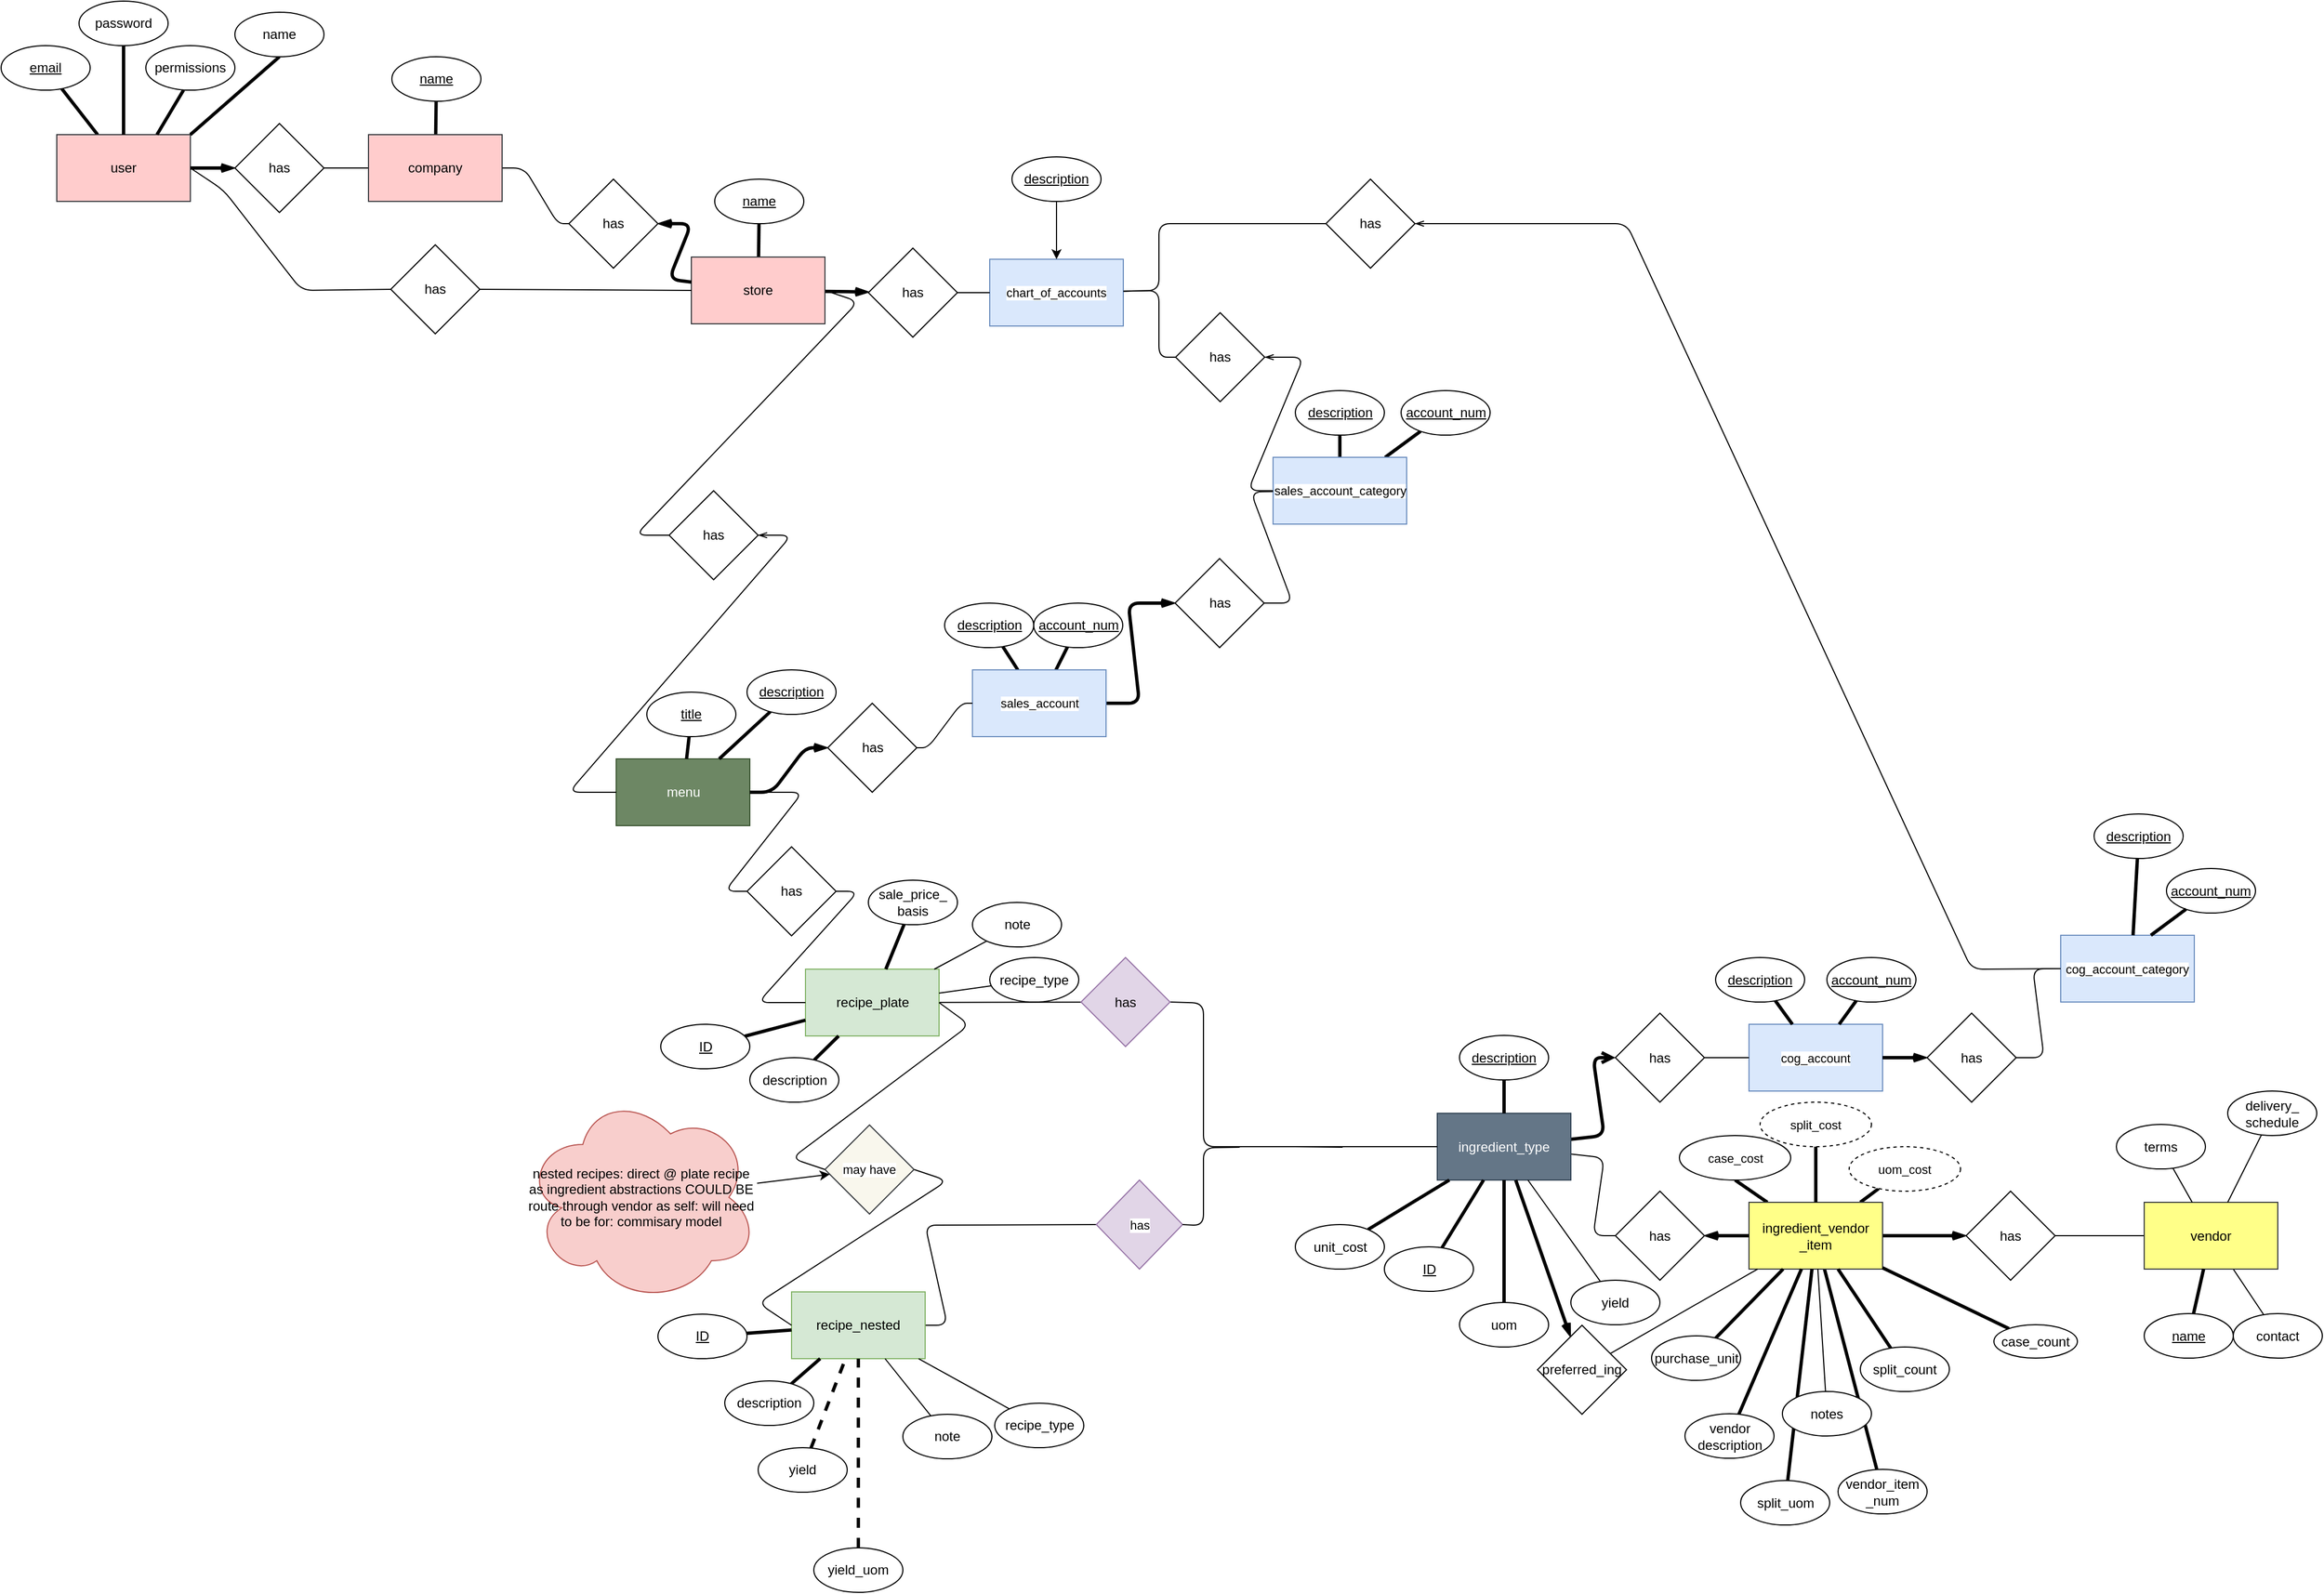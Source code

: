 <mxfile>
    <diagram id="41YIlkJj-hF4pdlIcV4L" name="Page-1">
        <mxGraphModel dx="1767" dy="1158" grid="1" gridSize="10" guides="1" tooltips="1" connect="1" arrows="1" fold="1" page="1" pageScale="1" pageWidth="800" pageHeight="600" background="#ffffff" math="0" shadow="0">
            <root>
                <mxCell id="0"/>
                <mxCell id="1" parent="0"/>
                <mxCell id="22" value="" style="edgeStyle=none;html=1;endArrow=none;endFill=0;movable=1;resizable=1;rotatable=1;deletable=1;editable=1;locked=0;connectable=1;strokeWidth=3;" parent="1" source="21" target="2" edge="1">
                    <mxGeometry relative="1" as="geometry"/>
                </mxCell>
                <mxCell id="39" style="edgeStyle=none;shape=connector;rounded=1;html=1;exitX=1;exitY=0.5;exitDx=0;exitDy=0;strokeColor=default;align=center;verticalAlign=middle;fontFamily=Helvetica;fontSize=11;fontColor=default;labelBackgroundColor=default;endArrow=none;endFill=0;entryX=1;entryY=0.5;entryDx=0;entryDy=0;movable=1;resizable=1;rotatable=1;deletable=1;editable=1;locked=0;connectable=1;" parent="1" source="2" target="2" edge="1">
                    <mxGeometry relative="1" as="geometry">
                        <mxPoint x="-330" y="-300" as="targetPoint"/>
                    </mxGeometry>
                </mxCell>
                <mxCell id="119" style="edgeStyle=none;shape=connector;rounded=1;html=1;exitX=1;exitY=0.5;exitDx=0;exitDy=0;entryX=0;entryY=0.5;entryDx=0;entryDy=0;strokeColor=default;align=center;verticalAlign=middle;fontFamily=Helvetica;fontSize=11;fontColor=default;labelBackgroundColor=default;endArrow=none;endFill=0;movable=1;resizable=1;rotatable=1;deletable=1;editable=1;locked=0;connectable=1;" parent="1" source="2" target="118" edge="1">
                    <mxGeometry relative="1" as="geometry">
                        <Array as="points">
                            <mxPoint x="-340" y="-280"/>
                            <mxPoint x="-270" y="-190"/>
                        </Array>
                    </mxGeometry>
                </mxCell>
                <mxCell id="2" value="user" style="whiteSpace=wrap;html=1;fillColor=#ffcccc;strokeColor=#36393d;movable=1;resizable=1;rotatable=1;deletable=1;editable=1;locked=0;connectable=1;" parent="1" vertex="1">
                    <mxGeometry x="-490" y="-330" width="120" height="60" as="geometry"/>
                </mxCell>
                <mxCell id="43" value="" style="edgeStyle=none;shape=connector;rounded=1;html=1;strokeColor=default;align=center;verticalAlign=middle;fontFamily=Helvetica;fontSize=11;fontColor=default;labelBackgroundColor=default;endArrow=none;endFill=0;movable=1;resizable=1;rotatable=1;deletable=1;editable=1;locked=0;connectable=1;" parent="1" source="3" target="37" edge="1">
                    <mxGeometry relative="1" as="geometry"/>
                </mxCell>
                <mxCell id="47" value="" style="edgeStyle=none;shape=connector;rounded=1;html=1;strokeColor=default;align=center;verticalAlign=middle;fontFamily=Helvetica;fontSize=11;fontColor=default;labelBackgroundColor=default;endArrow=none;endFill=0;movable=1;resizable=1;rotatable=1;deletable=1;editable=1;locked=0;connectable=1;" parent="1" source="3" target="46" edge="1">
                    <mxGeometry relative="1" as="geometry">
                        <Array as="points">
                            <mxPoint x="-70" y="-300"/>
                            <mxPoint x="-40" y="-250"/>
                        </Array>
                    </mxGeometry>
                </mxCell>
                <mxCell id="77" value="" style="edgeStyle=none;shape=connector;rounded=1;html=1;strokeColor=default;align=center;verticalAlign=middle;fontFamily=Helvetica;fontSize=11;fontColor=default;labelBackgroundColor=default;endArrow=none;endFill=0;strokeWidth=3;movable=1;resizable=1;rotatable=1;deletable=1;editable=1;locked=0;connectable=1;" parent="1" source="3" target="26" edge="1">
                    <mxGeometry relative="1" as="geometry"/>
                </mxCell>
                <mxCell id="3" value="company" style="whiteSpace=wrap;html=1;fillColor=#ffcccc;strokeColor=#36393d;movable=1;resizable=1;rotatable=1;deletable=1;editable=1;locked=0;connectable=1;" parent="1" vertex="1">
                    <mxGeometry x="-210" y="-330" width="120" height="60" as="geometry"/>
                </mxCell>
                <mxCell id="78" value="" style="edgeStyle=none;shape=connector;rounded=1;html=1;strokeColor=default;align=center;verticalAlign=middle;fontFamily=Helvetica;fontSize=11;fontColor=default;labelBackgroundColor=default;endArrow=none;endFill=0;strokeWidth=3;movable=1;resizable=1;rotatable=1;deletable=1;editable=1;locked=0;connectable=1;" parent="1" source="4" target="30" edge="1">
                    <mxGeometry relative="1" as="geometry"/>
                </mxCell>
                <mxCell id="128" value="" style="edgeStyle=none;shape=connector;rounded=1;html=1;strokeColor=default;align=center;verticalAlign=middle;fontFamily=Helvetica;fontSize=11;fontColor=default;labelBackgroundColor=default;endArrow=openThin;endFill=0;strokeWidth=3;movable=1;resizable=1;rotatable=1;deletable=1;editable=1;locked=0;connectable=1;" parent="1" source="4" target="127" edge="1">
                    <mxGeometry relative="1" as="geometry"/>
                </mxCell>
                <mxCell id="147" style="edgeStyle=none;shape=connector;rounded=1;html=1;exitX=1;exitY=0.5;exitDx=0;exitDy=0;entryX=0;entryY=0.5;entryDx=0;entryDy=0;strokeColor=default;align=center;verticalAlign=middle;fontFamily=Helvetica;fontSize=11;fontColor=default;labelBackgroundColor=default;endArrow=none;endFill=0;movable=1;resizable=1;rotatable=1;deletable=1;editable=1;locked=0;connectable=1;" parent="1" source="4" target="146" edge="1">
                    <mxGeometry relative="1" as="geometry">
                        <Array as="points">
                            <mxPoint x="230" y="-180"/>
                            <mxPoint x="30" y="30"/>
                        </Array>
                    </mxGeometry>
                </mxCell>
                <mxCell id="4" value="store" style="whiteSpace=wrap;html=1;fillColor=#ffcccc;strokeColor=#36393d;movable=1;resizable=1;rotatable=1;deletable=1;editable=1;locked=0;connectable=1;" parent="1" vertex="1">
                    <mxGeometry x="80" y="-220" width="120" height="60" as="geometry"/>
                </mxCell>
                <mxCell id="143" value="" style="edgeStyle=none;shape=connector;rounded=1;html=1;strokeColor=default;align=center;verticalAlign=middle;fontFamily=Helvetica;fontSize=11;fontColor=default;labelBackgroundColor=default;endArrow=openThin;endFill=0;strokeWidth=3;movable=1;resizable=1;rotatable=1;deletable=1;editable=1;locked=0;connectable=1;" parent="1" source="6" target="142" edge="1">
                    <mxGeometry relative="1" as="geometry"/>
                </mxCell>
                <mxCell id="180" value="" style="edgeStyle=none;shape=connector;rounded=1;html=1;strokeColor=default;align=center;verticalAlign=middle;fontFamily=Helvetica;fontSize=11;fontColor=default;labelBackgroundColor=default;endArrow=none;endFill=0;entryX=0.5;entryY=1;entryDx=0;entryDy=0;strokeWidth=3;movable=1;resizable=1;rotatable=1;deletable=1;editable=1;locked=0;connectable=1;" parent="1" source="6" target="196" edge="1">
                    <mxGeometry relative="1" as="geometry">
                        <mxPoint x="1039.092" y="617.549" as="targetPoint"/>
                    </mxGeometry>
                </mxCell>
                <mxCell id="189" value="" style="edgeStyle=none;shape=connector;rounded=1;html=1;strokeColor=default;align=center;verticalAlign=middle;fontFamily=Helvetica;fontSize=11;fontColor=default;labelBackgroundColor=default;endArrow=none;endFill=0;strokeWidth=3;movable=1;resizable=1;rotatable=1;deletable=1;editable=1;locked=0;connectable=1;" parent="1" source="6" target="183" edge="1">
                    <mxGeometry relative="1" as="geometry"/>
                </mxCell>
                <mxCell id="201" value="" style="edgeStyle=none;shape=connector;rounded=1;html=1;strokeColor=default;align=center;verticalAlign=middle;fontFamily=Helvetica;fontSize=11;fontColor=default;labelBackgroundColor=default;endArrow=none;endFill=0;strokeWidth=3;movable=1;resizable=1;rotatable=1;deletable=1;editable=1;locked=0;connectable=1;" parent="1" source="6" target="166" edge="1">
                    <mxGeometry relative="1" as="geometry"/>
                </mxCell>
                <mxCell id="6" value="ingredient_vendor&lt;div&gt;_item&lt;/div&gt;" style="whiteSpace=wrap;html=1;fillColor=#ffff88;strokeColor=#36393d;movable=1;resizable=1;rotatable=1;deletable=1;editable=1;locked=0;connectable=1;" parent="1" vertex="1">
                    <mxGeometry x="1030" y="629.51" width="120" height="60" as="geometry"/>
                </mxCell>
                <mxCell id="154" value="" style="edgeStyle=none;shape=connector;rounded=1;html=1;strokeColor=default;align=center;verticalAlign=middle;fontFamily=Helvetica;fontSize=11;fontColor=default;labelBackgroundColor=default;endArrow=none;endFill=0;movable=1;resizable=1;rotatable=1;deletable=1;editable=1;locked=0;connectable=1;" parent="1" source="7" target="153" edge="1">
                    <mxGeometry relative="1" as="geometry"/>
                </mxCell>
                <mxCell id="7" value="recipe_plate" style="whiteSpace=wrap;html=1;fillColor=#d5e8d4;strokeColor=#82b366;movable=1;resizable=1;rotatable=1;deletable=1;editable=1;locked=0;connectable=1;" parent="1" vertex="1">
                    <mxGeometry x="182.5" y="420" width="120" height="60" as="geometry"/>
                </mxCell>
                <mxCell id="150" style="edgeStyle=none;shape=connector;rounded=1;html=1;exitX=1;exitY=0.5;exitDx=0;exitDy=0;entryX=0;entryY=0.5;entryDx=0;entryDy=0;strokeColor=default;align=center;verticalAlign=middle;fontFamily=Helvetica;fontSize=11;fontColor=default;labelBackgroundColor=default;endArrow=none;endFill=0;movable=1;resizable=1;rotatable=1;deletable=1;editable=1;locked=0;connectable=1;" parent="1" source="9" target="149" edge="1">
                    <mxGeometry relative="1" as="geometry">
                        <Array as="points">
                            <mxPoint x="180" y="261"/>
                            <mxPoint x="110" y="350"/>
                        </Array>
                    </mxGeometry>
                </mxCell>
                <mxCell id="9" value="menu" style="whiteSpace=wrap;html=1;fillColor=#6d8764;strokeColor=#3A5431;movable=1;resizable=1;rotatable=1;deletable=1;editable=1;locked=0;connectable=1;fontColor=#ffffff;" parent="1" vertex="1">
                    <mxGeometry x="12.5" y="231" width="120" height="60" as="geometry"/>
                </mxCell>
                <mxCell id="144" value="" style="edgeStyle=none;shape=connector;rounded=1;html=1;strokeColor=default;align=center;verticalAlign=middle;fontFamily=Helvetica;fontSize=11;fontColor=default;labelBackgroundColor=default;endArrow=none;endFill=0;movable=1;resizable=1;rotatable=1;deletable=1;editable=1;locked=0;connectable=1;" parent="1" source="11" target="142" edge="1">
                    <mxGeometry relative="1" as="geometry"/>
                </mxCell>
                <mxCell id="225" value="" style="edgeStyle=none;shape=connector;rounded=1;html=1;strokeColor=default;align=center;verticalAlign=middle;fontFamily=Helvetica;fontSize=11;fontColor=default;labelBackgroundColor=default;endArrow=none;endFill=0;" parent="1" source="11" target="224" edge="1">
                    <mxGeometry relative="1" as="geometry"/>
                </mxCell>
                <mxCell id="11" value="vendor" style="whiteSpace=wrap;html=1;fillColor=#ffff88;strokeColor=#36393d;movable=1;resizable=1;rotatable=1;deletable=1;editable=1;locked=0;connectable=1;" parent="1" vertex="1">
                    <mxGeometry x="1385" y="629.51" width="120" height="60" as="geometry"/>
                </mxCell>
                <mxCell id="218" style="edgeStyle=none;shape=connector;rounded=1;html=1;exitX=1;exitY=0.5;exitDx=0;exitDy=0;entryX=0;entryY=0.5;entryDx=0;entryDy=0;strokeColor=default;align=center;verticalAlign=middle;fontFamily=Helvetica;fontSize=11;fontColor=default;labelBackgroundColor=default;endArrow=none;endFill=0;movable=1;resizable=1;rotatable=1;deletable=1;editable=1;locked=0;connectable=1;" parent="1" source="12" target="217" edge="1">
                    <mxGeometry relative="1" as="geometry">
                        <Array as="points">
                            <mxPoint x="310" y="740"/>
                            <mxPoint x="290" y="650"/>
                        </Array>
                    </mxGeometry>
                </mxCell>
                <mxCell id="12" value="recipe_nested" style="whiteSpace=wrap;html=1;fillColor=#d5e8d4;strokeColor=#82b366;movable=1;resizable=1;rotatable=1;deletable=1;editable=1;locked=0;connectable=1;" parent="1" vertex="1">
                    <mxGeometry x="170" y="710" width="120" height="60" as="geometry"/>
                </mxCell>
                <mxCell id="74" value="" style="edgeStyle=none;shape=connector;rounded=1;html=1;strokeColor=default;align=center;verticalAlign=middle;fontFamily=Helvetica;fontSize=11;fontColor=default;labelBackgroundColor=default;endArrow=open;endFill=0;strokeWidth=3;movable=1;resizable=1;rotatable=1;deletable=1;editable=1;locked=0;connectable=1;" parent="1" source="16" target="70" edge="1">
                    <mxGeometry relative="1" as="geometry">
                        <Array as="points">
                            <mxPoint x="900" y="569.51"/>
                            <mxPoint x="890" y="499.51"/>
                        </Array>
                    </mxGeometry>
                </mxCell>
                <mxCell id="116" value="" style="edgeStyle=none;shape=connector;rounded=1;html=1;strokeColor=default;align=center;verticalAlign=middle;fontFamily=Helvetica;fontSize=11;fontColor=default;labelBackgroundColor=default;endArrow=none;endFill=0;movable=1;resizable=1;rotatable=1;deletable=1;editable=1;locked=0;connectable=1;" parent="1" source="16" target="115" edge="1">
                    <mxGeometry relative="1" as="geometry">
                        <Array as="points">
                            <mxPoint x="900" y="589.51"/>
                            <mxPoint x="890" y="659.51"/>
                        </Array>
                    </mxGeometry>
                </mxCell>
                <mxCell id="16" value="ingredient_type" style="whiteSpace=wrap;html=1;fillColor=#647687;strokeColor=#314354;movable=1;resizable=1;rotatable=1;deletable=1;editable=1;locked=0;connectable=1;fontColor=#ffffff;" parent="1" vertex="1">
                    <mxGeometry x="750" y="549.51" width="120" height="60" as="geometry"/>
                </mxCell>
                <mxCell id="21" value="&lt;u&gt;email&lt;/u&gt;" style="ellipse;whiteSpace=wrap;html=1;movable=1;resizable=1;rotatable=1;deletable=1;editable=1;locked=0;connectable=1;" parent="1" vertex="1">
                    <mxGeometry x="-540" y="-410" width="80" height="40" as="geometry"/>
                </mxCell>
                <mxCell id="101" value="" style="edgeStyle=none;shape=connector;rounded=1;html=1;strokeColor=default;align=center;verticalAlign=middle;fontFamily=Helvetica;fontSize=11;fontColor=default;labelBackgroundColor=default;endArrow=none;endFill=0;dashed=1;movable=1;resizable=1;rotatable=1;deletable=1;editable=1;locked=0;connectable=1;strokeWidth=3;" parent="1" source="23" target="12" edge="1">
                    <mxGeometry relative="1" as="geometry"/>
                </mxCell>
                <mxCell id="23" value="yield" style="ellipse;whiteSpace=wrap;html=1;movable=1;resizable=1;rotatable=1;deletable=1;editable=1;locked=0;connectable=1;" parent="1" vertex="1">
                    <mxGeometry x="140" y="850" width="80" height="40" as="geometry"/>
                </mxCell>
                <mxCell id="36" value="" style="edgeStyle=none;html=1;endArrow=none;endFill=0;movable=1;resizable=1;rotatable=1;deletable=1;editable=1;locked=0;connectable=1;strokeWidth=3;" parent="1" source="24" target="2" edge="1">
                    <mxGeometry relative="1" as="geometry"/>
                </mxCell>
                <mxCell id="24" value="password" style="ellipse;whiteSpace=wrap;html=1;movable=1;resizable=1;rotatable=1;deletable=1;editable=1;locked=0;connectable=1;" parent="1" vertex="1">
                    <mxGeometry x="-470" y="-450" width="80" height="40" as="geometry"/>
                </mxCell>
                <mxCell id="45" style="edgeStyle=none;shape=connector;rounded=1;html=1;exitX=0.5;exitY=1;exitDx=0;exitDy=0;entryX=1;entryY=0;entryDx=0;entryDy=0;strokeColor=default;align=center;verticalAlign=middle;fontFamily=Helvetica;fontSize=11;fontColor=default;labelBackgroundColor=default;endArrow=none;endFill=0;movable=1;resizable=1;rotatable=1;deletable=1;editable=1;locked=0;connectable=1;strokeWidth=3;" parent="1" source="25" target="2" edge="1">
                    <mxGeometry relative="1" as="geometry"/>
                </mxCell>
                <mxCell id="25" value="name" style="ellipse;whiteSpace=wrap;html=1;movable=1;resizable=1;rotatable=1;deletable=1;editable=1;locked=0;connectable=1;" parent="1" vertex="1">
                    <mxGeometry x="-330" y="-440" width="80" height="40" as="geometry"/>
                </mxCell>
                <mxCell id="26" value="&lt;u&gt;name&lt;/u&gt;" style="ellipse;whiteSpace=wrap;html=1;movable=1;resizable=1;rotatable=1;deletable=1;editable=1;locked=0;connectable=1;" parent="1" vertex="1">
                    <mxGeometry x="-189" y="-400" width="80" height="40" as="geometry"/>
                </mxCell>
                <mxCell id="80" value="" style="edgeStyle=none;shape=connector;rounded=1;html=1;strokeColor=default;align=center;verticalAlign=middle;fontFamily=Helvetica;fontSize=11;fontColor=default;labelBackgroundColor=default;endArrow=none;endFill=0;movable=1;resizable=1;rotatable=1;deletable=1;editable=1;locked=0;connectable=1;strokeWidth=3;" parent="1" source="27" target="9" edge="1">
                    <mxGeometry relative="1" as="geometry"/>
                </mxCell>
                <mxCell id="27" value="&lt;u&gt;description&lt;/u&gt;" style="ellipse;whiteSpace=wrap;html=1;movable=1;resizable=1;rotatable=1;deletable=1;editable=1;locked=0;connectable=1;" parent="1" vertex="1">
                    <mxGeometry x="130" y="151" width="80" height="40" as="geometry"/>
                </mxCell>
                <mxCell id="28" value="&lt;u&gt;account_num&lt;/u&gt;" style="ellipse;whiteSpace=wrap;html=1;movable=1;resizable=1;rotatable=1;deletable=1;editable=1;locked=0;connectable=1;" parent="1" vertex="1">
                    <mxGeometry x="387.5" y="91" width="80" height="40" as="geometry"/>
                </mxCell>
                <mxCell id="81" value="" style="edgeStyle=none;shape=connector;rounded=1;html=1;strokeColor=default;align=center;verticalAlign=middle;fontFamily=Helvetica;fontSize=11;fontColor=default;labelBackgroundColor=default;endArrow=none;endFill=0;movable=1;resizable=1;rotatable=1;deletable=1;editable=1;locked=0;connectable=1;strokeWidth=3;" parent="1" source="29" target="9" edge="1">
                    <mxGeometry relative="1" as="geometry"/>
                </mxCell>
                <mxCell id="29" value="&lt;u&gt;title&lt;/u&gt;" style="ellipse;whiteSpace=wrap;html=1;movable=1;resizable=1;rotatable=1;deletable=1;editable=1;locked=0;connectable=1;" parent="1" vertex="1">
                    <mxGeometry x="40" y="171" width="80" height="40" as="geometry"/>
                </mxCell>
                <mxCell id="30" value="&lt;u&gt;name&lt;/u&gt;" style="ellipse;whiteSpace=wrap;html=1;movable=1;resizable=1;rotatable=1;deletable=1;editable=1;locked=0;connectable=1;" parent="1" vertex="1">
                    <mxGeometry x="101" y="-290" width="80" height="40" as="geometry"/>
                </mxCell>
                <mxCell id="31" value="&lt;u&gt;description&lt;/u&gt;" style="ellipse;whiteSpace=wrap;html=1;movable=1;resizable=1;rotatable=1;deletable=1;editable=1;locked=0;connectable=1;" parent="1" vertex="1">
                    <mxGeometry x="307.5" y="91" width="80" height="40" as="geometry"/>
                </mxCell>
                <mxCell id="32" value="permissions" style="ellipse;whiteSpace=wrap;html=1;movable=1;resizable=1;rotatable=1;deletable=1;editable=1;locked=0;connectable=1;" parent="1" vertex="1">
                    <mxGeometry x="-410" y="-410" width="80" height="40" as="geometry"/>
                </mxCell>
                <mxCell id="42" value="" style="edgeStyle=none;shape=connector;rounded=1;html=1;strokeColor=default;align=center;verticalAlign=middle;fontFamily=Helvetica;fontSize=11;fontColor=default;labelBackgroundColor=default;endArrow=none;endFill=0;strokeWidth=3;movable=1;resizable=1;rotatable=1;deletable=1;editable=1;locked=0;connectable=1;startArrow=openThin;startFill=0;" parent="1" source="37" target="2" edge="1">
                    <mxGeometry relative="1" as="geometry"/>
                </mxCell>
                <mxCell id="37" value="has" style="rhombus;whiteSpace=wrap;html=1;movable=1;resizable=1;rotatable=1;deletable=1;editable=1;locked=0;connectable=1;" parent="1" vertex="1">
                    <mxGeometry x="-330" y="-340" width="80" height="80" as="geometry"/>
                </mxCell>
                <mxCell id="38" style="edgeStyle=none;shape=connector;rounded=1;html=1;exitX=0.75;exitY=0;exitDx=0;exitDy=0;entryX=0.423;entryY=1;entryDx=0;entryDy=0;entryPerimeter=0;strokeColor=default;align=center;verticalAlign=middle;fontFamily=Helvetica;fontSize=11;fontColor=default;labelBackgroundColor=default;endArrow=none;endFill=0;movable=1;resizable=1;rotatable=1;deletable=1;editable=1;locked=0;connectable=1;strokeWidth=3;" parent="1" source="2" target="32" edge="1">
                    <mxGeometry relative="1" as="geometry"/>
                </mxCell>
                <mxCell id="48" value="" style="edgeStyle=none;shape=connector;rounded=1;html=1;strokeColor=default;align=center;verticalAlign=middle;fontFamily=Helvetica;fontSize=11;fontColor=default;labelBackgroundColor=default;endArrow=none;endFill=0;strokeWidth=3;startArrow=openThin;startFill=0;movable=1;resizable=1;rotatable=1;deletable=1;editable=1;locked=0;connectable=1;" parent="1" source="46" target="4" edge="1">
                    <mxGeometry relative="1" as="geometry">
                        <Array as="points">
                            <mxPoint x="80" y="-250"/>
                            <mxPoint x="60" y="-200"/>
                        </Array>
                    </mxGeometry>
                </mxCell>
                <mxCell id="46" value="has" style="rhombus;whiteSpace=wrap;html=1;movable=1;resizable=1;rotatable=1;deletable=1;editable=1;locked=0;connectable=1;" parent="1" vertex="1">
                    <mxGeometry x="-30" y="-290" width="80" height="80" as="geometry"/>
                </mxCell>
                <mxCell id="50" value="cog_account_category" style="whiteSpace=wrap;html=1;fontFamily=Helvetica;fontSize=11;labelBackgroundColor=default;fillColor=#dae8fc;strokeColor=#6c8ebf;movable=1;resizable=1;rotatable=1;deletable=1;editable=1;locked=0;connectable=1;" parent="1" vertex="1">
                    <mxGeometry x="1310" y="389.51" width="120" height="60" as="geometry"/>
                </mxCell>
                <mxCell id="51" value="cog_account" style="whiteSpace=wrap;html=1;fontFamily=Helvetica;fontSize=11;labelBackgroundColor=default;fillColor=#dae8fc;strokeColor=#6c8ebf;movable=1;resizable=1;rotatable=1;deletable=1;editable=1;locked=0;connectable=1;" parent="1" vertex="1">
                    <mxGeometry x="1030" y="469.51" width="120" height="60" as="geometry"/>
                </mxCell>
                <mxCell id="122" value="" style="edgeStyle=none;shape=connector;rounded=1;html=1;strokeColor=default;align=center;verticalAlign=middle;fontFamily=Helvetica;fontSize=11;fontColor=default;labelBackgroundColor=default;endArrow=none;endFill=0;strokeWidth=3;movable=1;resizable=1;rotatable=1;deletable=1;editable=1;locked=0;connectable=1;" parent="1" source="52" target="87" edge="1">
                    <mxGeometry relative="1" as="geometry"/>
                </mxCell>
                <mxCell id="123" value="" style="edgeStyle=none;shape=connector;rounded=1;html=1;strokeColor=default;align=center;verticalAlign=middle;fontFamily=Helvetica;fontSize=11;fontColor=default;labelBackgroundColor=default;endArrow=none;endFill=0;strokeWidth=3;movable=1;resizable=1;rotatable=1;deletable=1;editable=1;locked=0;connectable=1;" parent="1" source="52" target="86" edge="1">
                    <mxGeometry relative="1" as="geometry"/>
                </mxCell>
                <mxCell id="52" value="sales_account_category" style="whiteSpace=wrap;html=1;fontFamily=Helvetica;fontSize=11;labelBackgroundColor=default;fillColor=#dae8fc;strokeColor=#6c8ebf;movable=1;resizable=1;rotatable=1;deletable=1;editable=1;locked=0;connectable=1;" parent="1" vertex="1">
                    <mxGeometry x="602.5" y="-40" width="120" height="60" as="geometry"/>
                </mxCell>
                <mxCell id="66" value="" style="edgeStyle=none;shape=connector;rounded=1;html=1;strokeColor=default;align=center;verticalAlign=middle;fontFamily=Helvetica;fontSize=11;fontColor=default;labelBackgroundColor=default;endArrow=openThin;endFill=0;strokeWidth=3;movable=1;resizable=1;rotatable=1;deletable=1;editable=1;locked=0;connectable=1;" parent="1" source="53" target="54" edge="1">
                    <mxGeometry relative="1" as="geometry">
                        <Array as="points">
                            <mxPoint x="482.5" y="181"/>
                            <mxPoint x="472.5" y="91"/>
                        </Array>
                    </mxGeometry>
                </mxCell>
                <mxCell id="82" value="" style="edgeStyle=none;shape=connector;rounded=1;html=1;strokeColor=default;align=center;verticalAlign=middle;fontFamily=Helvetica;fontSize=11;fontColor=default;labelBackgroundColor=default;endArrow=none;endFill=0;movable=1;resizable=1;rotatable=1;deletable=1;editable=1;locked=0;connectable=1;" parent="1" source="53" target="31" edge="1">
                    <mxGeometry relative="1" as="geometry"/>
                </mxCell>
                <mxCell id="83" value="" style="edgeStyle=none;shape=connector;rounded=1;html=1;strokeColor=default;align=center;verticalAlign=middle;fontFamily=Helvetica;fontSize=11;fontColor=default;labelBackgroundColor=default;endArrow=none;endFill=0;strokeWidth=3;movable=1;resizable=1;rotatable=1;deletable=1;editable=1;locked=0;connectable=1;" parent="1" source="53" target="31" edge="1">
                    <mxGeometry relative="1" as="geometry"/>
                </mxCell>
                <mxCell id="84" value="" style="edgeStyle=none;shape=connector;rounded=1;html=1;strokeColor=default;align=center;verticalAlign=middle;fontFamily=Helvetica;fontSize=11;fontColor=default;labelBackgroundColor=default;endArrow=none;endFill=0;strokeWidth=3;movable=1;resizable=1;rotatable=1;deletable=1;editable=1;locked=0;connectable=1;" parent="1" source="53" target="28" edge="1">
                    <mxGeometry relative="1" as="geometry"/>
                </mxCell>
                <mxCell id="53" value="sales_account" style="whiteSpace=wrap;html=1;fontFamily=Helvetica;fontSize=11;labelBackgroundColor=default;fillColor=#dae8fc;strokeColor=#6c8ebf;movable=1;resizable=1;rotatable=1;deletable=1;editable=1;locked=0;connectable=1;" parent="1" vertex="1">
                    <mxGeometry x="332.5" y="151" width="120" height="60" as="geometry"/>
                </mxCell>
                <mxCell id="67" value="" style="edgeStyle=none;shape=connector;rounded=1;html=1;strokeColor=default;align=center;verticalAlign=middle;fontFamily=Helvetica;fontSize=11;fontColor=default;labelBackgroundColor=default;endArrow=none;endFill=0;movable=1;resizable=1;rotatable=1;deletable=1;editable=1;locked=0;connectable=1;" parent="1" source="54" target="52" edge="1">
                    <mxGeometry relative="1" as="geometry">
                        <Array as="points">
                            <mxPoint x="620" y="91"/>
                            <mxPoint x="582.5" y="-9"/>
                        </Array>
                    </mxGeometry>
                </mxCell>
                <mxCell id="54" value="has" style="rhombus;whiteSpace=wrap;html=1;movable=1;resizable=1;rotatable=1;deletable=1;editable=1;locked=0;connectable=1;" parent="1" vertex="1">
                    <mxGeometry x="514.5" y="51" width="80" height="80" as="geometry"/>
                </mxCell>
                <mxCell id="64" value="" style="edgeStyle=none;shape=connector;rounded=1;html=1;strokeColor=default;align=center;verticalAlign=middle;fontFamily=Helvetica;fontSize=11;fontColor=default;labelBackgroundColor=default;endArrow=none;endFill=0;strokeWidth=3;startArrow=openThin;startFill=0;movable=1;resizable=1;rotatable=1;deletable=1;editable=1;locked=0;connectable=1;" parent="1" source="63" target="9" edge="1">
                    <mxGeometry relative="1" as="geometry">
                        <Array as="points">
                            <mxPoint x="182.5" y="221"/>
                            <mxPoint x="152.5" y="261"/>
                        </Array>
                    </mxGeometry>
                </mxCell>
                <mxCell id="65" value="" style="edgeStyle=none;shape=connector;rounded=1;html=1;strokeColor=default;align=center;verticalAlign=middle;fontFamily=Helvetica;fontSize=11;fontColor=default;labelBackgroundColor=default;endArrow=none;endFill=0;movable=1;resizable=1;rotatable=1;deletable=1;editable=1;locked=0;connectable=1;" parent="1" source="63" target="53" edge="1">
                    <mxGeometry relative="1" as="geometry">
                        <Array as="points">
                            <mxPoint x="292.5" y="221"/>
                            <mxPoint x="322.5" y="181"/>
                        </Array>
                    </mxGeometry>
                </mxCell>
                <mxCell id="63" value="has" style="rhombus;whiteSpace=wrap;html=1;movable=1;resizable=1;rotatable=1;deletable=1;editable=1;locked=0;connectable=1;" parent="1" vertex="1">
                    <mxGeometry x="202.5" y="181" width="80" height="80" as="geometry"/>
                </mxCell>
                <mxCell id="69" value="" style="edgeStyle=none;shape=connector;rounded=1;html=1;strokeColor=default;align=center;verticalAlign=middle;fontFamily=Helvetica;fontSize=11;fontColor=default;labelBackgroundColor=default;endArrow=none;endFill=0;movable=1;resizable=1;rotatable=1;deletable=1;editable=1;locked=0;connectable=1;" parent="1" source="70" edge="1">
                    <mxGeometry relative="1" as="geometry">
                        <mxPoint x="1030" y="499.51" as="targetPoint"/>
                    </mxGeometry>
                </mxCell>
                <mxCell id="70" value="has" style="rhombus;whiteSpace=wrap;html=1;movable=1;resizable=1;rotatable=1;deletable=1;editable=1;locked=0;connectable=1;" parent="1" vertex="1">
                    <mxGeometry x="910" y="459.51" width="80" height="80" as="geometry"/>
                </mxCell>
                <mxCell id="71" value="" style="edgeStyle=none;shape=connector;rounded=1;html=1;strokeColor=default;align=center;verticalAlign=middle;fontFamily=Helvetica;fontSize=11;fontColor=default;labelBackgroundColor=default;endArrow=openThin;endFill=0;strokeWidth=3;movable=1;resizable=1;rotatable=1;deletable=1;editable=1;locked=0;connectable=1;" parent="1" target="73" edge="1">
                    <mxGeometry relative="1" as="geometry">
                        <mxPoint x="1150" y="499.51" as="sourcePoint"/>
                    </mxGeometry>
                </mxCell>
                <mxCell id="139" style="edgeStyle=none;shape=connector;rounded=1;html=1;exitX=1;exitY=0.5;exitDx=0;exitDy=0;entryX=0;entryY=0.5;entryDx=0;entryDy=0;strokeColor=default;align=center;verticalAlign=middle;fontFamily=Helvetica;fontSize=11;fontColor=default;labelBackgroundColor=default;endArrow=none;endFill=0;movable=1;resizable=1;rotatable=1;deletable=1;editable=1;locked=0;connectable=1;" parent="1" source="73" target="50" edge="1">
                    <mxGeometry relative="1" as="geometry">
                        <Array as="points">
                            <mxPoint x="1295" y="499.51"/>
                            <mxPoint x="1285" y="419.51"/>
                        </Array>
                    </mxGeometry>
                </mxCell>
                <mxCell id="73" value="has" style="rhombus;whiteSpace=wrap;html=1;movable=1;resizable=1;rotatable=1;deletable=1;editable=1;locked=0;connectable=1;" parent="1" vertex="1">
                    <mxGeometry x="1190" y="459.51" width="80" height="80" as="geometry"/>
                </mxCell>
                <mxCell id="86" value="&lt;u&gt;account_num&lt;/u&gt;" style="ellipse;whiteSpace=wrap;html=1;movable=1;resizable=1;rotatable=1;deletable=1;editable=1;locked=0;connectable=1;" parent="1" vertex="1">
                    <mxGeometry x="717.5" y="-100" width="80" height="40" as="geometry"/>
                </mxCell>
                <mxCell id="87" value="&lt;u&gt;description&lt;/u&gt;" style="ellipse;whiteSpace=wrap;html=1;movable=1;resizable=1;rotatable=1;deletable=1;editable=1;locked=0;connectable=1;" parent="1" vertex="1">
                    <mxGeometry x="622.5" y="-100" width="80" height="40" as="geometry"/>
                </mxCell>
                <mxCell id="91" value="&lt;u&gt;account_num&lt;/u&gt;" style="ellipse;whiteSpace=wrap;html=1;movable=1;resizable=1;rotatable=1;deletable=1;editable=1;locked=0;connectable=1;" parent="1" vertex="1">
                    <mxGeometry x="1100" y="409.51" width="80" height="40" as="geometry"/>
                </mxCell>
                <mxCell id="92" value="&lt;u&gt;description&lt;/u&gt;" style="ellipse;whiteSpace=wrap;html=1;movable=1;resizable=1;rotatable=1;deletable=1;editable=1;locked=0;connectable=1;" parent="1" vertex="1">
                    <mxGeometry x="1000" y="409.51" width="80" height="40" as="geometry"/>
                </mxCell>
                <mxCell id="93" value="" style="edgeStyle=none;shape=connector;rounded=1;html=1;strokeColor=default;align=center;verticalAlign=middle;fontFamily=Helvetica;fontSize=11;fontColor=default;labelBackgroundColor=default;endArrow=none;endFill=0;movable=1;resizable=1;rotatable=1;deletable=1;editable=1;locked=0;connectable=1;" parent="1" target="92" edge="1">
                    <mxGeometry relative="1" as="geometry">
                        <mxPoint x="1069" y="469.51" as="sourcePoint"/>
                    </mxGeometry>
                </mxCell>
                <mxCell id="94" value="" style="edgeStyle=none;shape=connector;rounded=1;html=1;strokeColor=default;align=center;verticalAlign=middle;fontFamily=Helvetica;fontSize=11;fontColor=default;labelBackgroundColor=default;endArrow=none;endFill=0;strokeWidth=3;movable=1;resizable=1;rotatable=1;deletable=1;editable=1;locked=0;connectable=1;" parent="1" target="92" edge="1">
                    <mxGeometry relative="1" as="geometry">
                        <mxPoint x="1069" y="469.51" as="sourcePoint"/>
                    </mxGeometry>
                </mxCell>
                <mxCell id="95" value="" style="edgeStyle=none;shape=connector;rounded=1;html=1;strokeColor=default;align=center;verticalAlign=middle;fontFamily=Helvetica;fontSize=11;fontColor=default;labelBackgroundColor=default;endArrow=none;endFill=0;strokeWidth=3;movable=1;resizable=1;rotatable=1;deletable=1;editable=1;locked=0;connectable=1;" parent="1" target="91" edge="1">
                    <mxGeometry relative="1" as="geometry">
                        <mxPoint x="1111" y="469.51" as="sourcePoint"/>
                    </mxGeometry>
                </mxCell>
                <mxCell id="96" value="&lt;u&gt;account_num&lt;/u&gt;" style="ellipse;whiteSpace=wrap;html=1;movable=1;resizable=1;rotatable=1;deletable=1;editable=1;locked=0;connectable=1;" parent="1" vertex="1">
                    <mxGeometry x="1405" y="329.51" width="80" height="40" as="geometry"/>
                </mxCell>
                <mxCell id="99" value="" style="edgeStyle=none;shape=connector;rounded=1;html=1;strokeColor=default;align=center;verticalAlign=middle;fontFamily=Helvetica;fontSize=11;fontColor=default;labelBackgroundColor=default;endArrow=none;endFill=0;strokeWidth=3;movable=1;resizable=1;rotatable=1;deletable=1;editable=1;locked=0;connectable=1;" parent="1" source="97" edge="1">
                    <mxGeometry relative="1" as="geometry">
                        <mxPoint x="1375" y="389.51" as="sourcePoint"/>
                        <mxPoint x="1381.097" y="320.498" as="targetPoint"/>
                    </mxGeometry>
                </mxCell>
                <mxCell id="100" value="" style="edgeStyle=none;shape=connector;rounded=1;html=1;strokeColor=default;align=center;verticalAlign=middle;fontFamily=Helvetica;fontSize=11;fontColor=default;labelBackgroundColor=default;endArrow=none;endFill=0;strokeWidth=3;movable=1;resizable=1;rotatable=1;deletable=1;editable=1;locked=0;connectable=1;" parent="1" target="96" edge="1">
                    <mxGeometry relative="1" as="geometry">
                        <mxPoint x="1391" y="389.51" as="sourcePoint"/>
                    </mxGeometry>
                </mxCell>
                <mxCell id="105" value="" style="edgeStyle=none;shape=connector;rounded=1;html=1;strokeColor=default;align=center;verticalAlign=middle;fontFamily=Helvetica;fontSize=11;fontColor=default;labelBackgroundColor=default;endArrow=none;endFill=0;dashed=1;movable=1;resizable=1;rotatable=1;deletable=1;editable=1;locked=0;connectable=1;strokeWidth=3;" parent="1" source="102" target="12" edge="1">
                    <mxGeometry relative="1" as="geometry"/>
                </mxCell>
                <mxCell id="102" value="yield_uom" style="ellipse;whiteSpace=wrap;html=1;movable=1;resizable=1;rotatable=1;deletable=1;editable=1;locked=0;connectable=1;" parent="1" vertex="1">
                    <mxGeometry x="190" y="940" width="80" height="40" as="geometry"/>
                </mxCell>
                <mxCell id="106" value="" style="edgeStyle=none;shape=connector;rounded=1;html=1;strokeColor=default;align=center;verticalAlign=middle;fontFamily=Helvetica;fontSize=11;fontColor=default;labelBackgroundColor=default;endArrow=none;endFill=0;movable=1;resizable=1;rotatable=1;deletable=1;editable=1;locked=0;connectable=1;strokeWidth=3;" parent="1" source="103" target="7" edge="1">
                    <mxGeometry relative="1" as="geometry"/>
                </mxCell>
                <mxCell id="103" value="sale_price_&lt;div&gt;basis&lt;/div&gt;" style="ellipse;whiteSpace=wrap;html=1;movable=1;resizable=1;rotatable=1;deletable=1;editable=1;locked=0;connectable=1;" parent="1" vertex="1">
                    <mxGeometry x="239" y="340" width="80" height="40" as="geometry"/>
                </mxCell>
                <mxCell id="112" value="" style="edgeStyle=none;shape=connector;rounded=1;html=1;strokeColor=default;align=center;verticalAlign=middle;fontFamily=Helvetica;fontSize=11;fontColor=default;labelBackgroundColor=default;endArrow=none;endFill=0;movable=1;resizable=1;rotatable=1;deletable=1;editable=1;locked=0;connectable=1;" parent="1" source="108" target="12" edge="1">
                    <mxGeometry relative="1" as="geometry"/>
                </mxCell>
                <mxCell id="108" value="note" style="ellipse;whiteSpace=wrap;html=1;movable=1;resizable=1;rotatable=1;deletable=1;editable=1;locked=0;connectable=1;" parent="1" vertex="1">
                    <mxGeometry x="270" y="820" width="80" height="40" as="geometry"/>
                </mxCell>
                <mxCell id="113" value="" style="edgeStyle=none;shape=connector;rounded=1;html=1;strokeColor=default;align=center;verticalAlign=middle;fontFamily=Helvetica;fontSize=11;fontColor=default;labelBackgroundColor=default;endArrow=none;endFill=0;movable=1;resizable=1;rotatable=1;deletable=1;editable=1;locked=0;connectable=1;strokeWidth=3;" parent="1" source="109" target="12" edge="1">
                    <mxGeometry relative="1" as="geometry"/>
                </mxCell>
                <mxCell id="109" value="description" style="ellipse;whiteSpace=wrap;html=1;movable=1;resizable=1;rotatable=1;deletable=1;editable=1;locked=0;connectable=1;" parent="1" vertex="1">
                    <mxGeometry x="110" y="790" width="80" height="40" as="geometry"/>
                </mxCell>
                <mxCell id="159" value="" style="edgeStyle=none;shape=connector;rounded=1;html=1;strokeColor=default;align=center;verticalAlign=middle;fontFamily=Helvetica;fontSize=11;fontColor=default;labelBackgroundColor=default;endArrow=none;endFill=0;strokeWidth=3;movable=1;resizable=1;rotatable=1;deletable=1;editable=1;locked=0;connectable=1;" parent="1" source="110" target="16" edge="1">
                    <mxGeometry relative="1" as="geometry"/>
                </mxCell>
                <mxCell id="110" value="&lt;u&gt;description&lt;/u&gt;" style="ellipse;whiteSpace=wrap;html=1;movable=1;resizable=1;rotatable=1;deletable=1;editable=1;locked=0;connectable=1;" parent="1" vertex="1">
                    <mxGeometry x="770" y="479.51" width="80" height="40" as="geometry"/>
                </mxCell>
                <mxCell id="160" value="" style="edgeStyle=none;shape=connector;rounded=1;html=1;strokeColor=default;align=center;verticalAlign=middle;fontFamily=Helvetica;fontSize=11;fontColor=default;labelBackgroundColor=default;endArrow=none;endFill=0;movable=1;resizable=1;rotatable=1;deletable=1;editable=1;locked=0;connectable=1;endSize=6;" parent="1" source="111" target="16" edge="1">
                    <mxGeometry relative="1" as="geometry"/>
                </mxCell>
                <mxCell id="111" value="yield" style="ellipse;whiteSpace=wrap;html=1;movable=1;resizable=1;rotatable=1;deletable=1;editable=1;locked=0;connectable=1;" parent="1" vertex="1">
                    <mxGeometry x="870" y="699.51" width="80" height="40" as="geometry"/>
                </mxCell>
                <mxCell id="117" value="" style="edgeStyle=none;shape=connector;rounded=1;html=1;strokeColor=default;align=center;verticalAlign=middle;fontFamily=Helvetica;fontSize=11;fontColor=default;labelBackgroundColor=default;endArrow=none;endFill=0;strokeWidth=3;startArrow=openThin;startFill=0;movable=1;resizable=1;rotatable=1;deletable=1;editable=1;locked=0;connectable=1;" parent="1" source="115" target="6" edge="1">
                    <mxGeometry relative="1" as="geometry"/>
                </mxCell>
                <mxCell id="115" value="has" style="rhombus;whiteSpace=wrap;html=1;movable=1;resizable=1;rotatable=1;deletable=1;editable=1;locked=0;connectable=1;" parent="1" vertex="1">
                    <mxGeometry x="910" y="619.51" width="80" height="80" as="geometry"/>
                </mxCell>
                <mxCell id="120" style="edgeStyle=none;shape=connector;rounded=1;html=1;exitX=1;exitY=0.5;exitDx=0;exitDy=0;entryX=0;entryY=0.5;entryDx=0;entryDy=0;strokeColor=default;align=center;verticalAlign=middle;fontFamily=Helvetica;fontSize=11;fontColor=default;labelBackgroundColor=default;endArrow=none;endFill=0;movable=1;resizable=1;rotatable=1;deletable=1;editable=1;locked=0;connectable=1;" parent="1" source="118" target="4" edge="1">
                    <mxGeometry relative="1" as="geometry"/>
                </mxCell>
                <mxCell id="118" value="has" style="rhombus;whiteSpace=wrap;html=1;movable=1;resizable=1;rotatable=1;deletable=1;editable=1;locked=0;connectable=1;" parent="1" vertex="1">
                    <mxGeometry x="-190" y="-231" width="80" height="80" as="geometry"/>
                </mxCell>
                <mxCell id="131" value="" style="edgeStyle=none;shape=connector;rounded=1;html=1;strokeColor=default;align=center;verticalAlign=middle;fontFamily=Helvetica;fontSize=11;fontColor=default;labelBackgroundColor=default;endArrow=none;endFill=0;strokeWidth=1;movable=1;resizable=1;rotatable=1;deletable=1;editable=1;locked=0;connectable=1;" parent="1" source="125" target="130" edge="1">
                    <mxGeometry relative="1" as="geometry">
                        <Array as="points">
                            <mxPoint x="500" y="-190"/>
                            <mxPoint x="500" y="-130"/>
                        </Array>
                    </mxGeometry>
                </mxCell>
                <mxCell id="125" value="chart_of_accounts" style="whiteSpace=wrap;html=1;fontFamily=Helvetica;fontSize=11;labelBackgroundColor=default;fillColor=#dae8fc;strokeColor=#6c8ebf;movable=1;resizable=1;rotatable=1;deletable=1;editable=1;locked=0;connectable=1;" parent="1" vertex="1">
                    <mxGeometry x="348" y="-218" width="120" height="60" as="geometry"/>
                </mxCell>
                <mxCell id="129" value="" style="edgeStyle=none;shape=connector;rounded=1;html=1;strokeColor=default;align=center;verticalAlign=middle;fontFamily=Helvetica;fontSize=11;fontColor=default;labelBackgroundColor=default;endArrow=none;endFill=0;movable=1;resizable=1;rotatable=1;deletable=1;editable=1;locked=0;connectable=1;startArrow=none;startFill=0;strokeWidth=1;" parent="1" source="127" target="125" edge="1">
                    <mxGeometry relative="1" as="geometry"/>
                </mxCell>
                <mxCell id="127" value="has" style="rhombus;whiteSpace=wrap;html=1;movable=1;resizable=1;rotatable=1;deletable=1;editable=1;locked=0;connectable=1;" parent="1" vertex="1">
                    <mxGeometry x="239" y="-228" width="80" height="80" as="geometry"/>
                </mxCell>
                <mxCell id="132" style="edgeStyle=none;shape=connector;rounded=1;html=1;exitX=1;exitY=0.5;exitDx=0;exitDy=0;entryX=0;entryY=0.5;entryDx=0;entryDy=0;strokeColor=default;align=center;verticalAlign=middle;fontFamily=Helvetica;fontSize=11;fontColor=default;labelBackgroundColor=default;endArrow=none;endFill=0;strokeWidth=1;startArrow=openThin;startFill=0;movable=1;resizable=1;rotatable=1;deletable=1;editable=1;locked=0;connectable=1;" parent="1" source="130" target="52" edge="1">
                    <mxGeometry relative="1" as="geometry">
                        <Array as="points">
                            <mxPoint x="630" y="-130"/>
                            <mxPoint x="580" y="-10"/>
                        </Array>
                    </mxGeometry>
                </mxCell>
                <mxCell id="130" value="has" style="rhombus;whiteSpace=wrap;html=1;movable=1;resizable=1;rotatable=1;deletable=1;editable=1;locked=0;connectable=1;" parent="1" vertex="1">
                    <mxGeometry x="515" y="-170" width="80" height="80" as="geometry"/>
                </mxCell>
                <mxCell id="138" value="" style="edgeStyle=none;shape=connector;rounded=1;html=1;strokeColor=default;align=center;verticalAlign=middle;fontFamily=Helvetica;fontSize=11;fontColor=default;labelBackgroundColor=default;endArrow=none;endFill=0;strokeWidth=1;movable=1;resizable=1;rotatable=1;deletable=1;editable=1;locked=0;connectable=1;" parent="1" source="137" target="125" edge="1">
                    <mxGeometry relative="1" as="geometry">
                        <Array as="points">
                            <mxPoint x="500" y="-250"/>
                            <mxPoint x="500" y="-190"/>
                        </Array>
                    </mxGeometry>
                </mxCell>
                <mxCell id="140" style="edgeStyle=none;shape=connector;rounded=1;html=1;exitX=1;exitY=0.5;exitDx=0;exitDy=0;entryX=0;entryY=0.5;entryDx=0;entryDy=0;strokeColor=default;align=center;verticalAlign=middle;fontFamily=Helvetica;fontSize=11;fontColor=default;labelBackgroundColor=default;endArrow=none;endFill=0;strokeWidth=1;startArrow=openThin;startFill=0;movable=1;resizable=1;rotatable=1;deletable=1;editable=1;locked=0;connectable=1;" parent="1" source="137" target="50" edge="1">
                    <mxGeometry relative="1" as="geometry">
                        <Array as="points">
                            <mxPoint x="920" y="-250"/>
                            <mxPoint x="1230" y="420"/>
                        </Array>
                    </mxGeometry>
                </mxCell>
                <mxCell id="137" value="has" style="rhombus;whiteSpace=wrap;html=1;movable=1;resizable=1;rotatable=1;deletable=1;editable=1;locked=0;connectable=1;" parent="1" vertex="1">
                    <mxGeometry x="650" y="-290" width="80" height="80" as="geometry"/>
                </mxCell>
                <mxCell id="142" value="has" style="rhombus;whiteSpace=wrap;html=1;movable=1;resizable=1;rotatable=1;deletable=1;editable=1;locked=0;connectable=1;" parent="1" vertex="1">
                    <mxGeometry x="1225" y="619.51" width="80" height="80" as="geometry"/>
                </mxCell>
                <mxCell id="148" style="edgeStyle=none;shape=connector;rounded=1;html=1;exitX=1;exitY=0.5;exitDx=0;exitDy=0;entryX=0;entryY=0.5;entryDx=0;entryDy=0;strokeColor=default;align=center;verticalAlign=middle;fontFamily=Helvetica;fontSize=11;fontColor=default;labelBackgroundColor=default;endArrow=none;endFill=0;strokeWidth=1;startArrow=openThin;startFill=0;movable=1;resizable=1;rotatable=1;deletable=1;editable=1;locked=0;connectable=1;" parent="1" source="146" target="9" edge="1">
                    <mxGeometry relative="1" as="geometry">
                        <Array as="points">
                            <mxPoint x="170" y="30"/>
                            <mxPoint x="-30" y="261"/>
                        </Array>
                    </mxGeometry>
                </mxCell>
                <mxCell id="146" value="has" style="rhombus;whiteSpace=wrap;html=1;movable=1;resizable=1;rotatable=1;deletable=1;editable=1;locked=0;connectable=1;" parent="1" vertex="1">
                    <mxGeometry x="60" y="-10" width="80" height="80" as="geometry"/>
                </mxCell>
                <mxCell id="151" style="edgeStyle=none;shape=connector;rounded=1;html=1;exitX=1;exitY=0.5;exitDx=0;exitDy=0;entryX=0;entryY=0.5;entryDx=0;entryDy=0;strokeColor=default;align=center;verticalAlign=middle;fontFamily=Helvetica;fontSize=11;fontColor=default;labelBackgroundColor=default;endArrow=none;endFill=0;movable=1;resizable=1;rotatable=1;deletable=1;editable=1;locked=0;connectable=1;" parent="1" source="149" target="7" edge="1">
                    <mxGeometry relative="1" as="geometry">
                        <Array as="points">
                            <mxPoint x="230" y="350"/>
                            <mxPoint x="140" y="450"/>
                        </Array>
                    </mxGeometry>
                </mxCell>
                <mxCell id="149" value="has" style="rhombus;whiteSpace=wrap;html=1;movable=1;resizable=1;rotatable=1;deletable=1;editable=1;locked=0;connectable=1;" parent="1" vertex="1">
                    <mxGeometry x="130" y="310" width="80" height="80" as="geometry"/>
                </mxCell>
                <mxCell id="155" style="edgeStyle=none;shape=connector;rounded=1;html=1;exitX=1;exitY=0.5;exitDx=0;exitDy=0;strokeColor=default;align=center;verticalAlign=middle;fontFamily=Helvetica;fontSize=11;fontColor=default;labelBackgroundColor=default;endArrow=none;endFill=0;movable=1;resizable=1;rotatable=1;deletable=1;editable=1;locked=0;connectable=1;entryX=0;entryY=0.5;entryDx=0;entryDy=0;" parent="1" source="153" target="16" edge="1">
                    <mxGeometry relative="1" as="geometry">
                        <Array as="points">
                            <mxPoint x="540" y="450.5"/>
                            <mxPoint x="540" y="579.5"/>
                        </Array>
                        <mxPoint x="730" y="580" as="targetPoint"/>
                    </mxGeometry>
                </mxCell>
                <mxCell id="153" value="has" style="rhombus;whiteSpace=wrap;html=1;movable=1;resizable=1;rotatable=1;deletable=1;editable=1;locked=0;connectable=1;fillColor=#e1d5e7;strokeColor=#9673a6;" parent="1" vertex="1">
                    <mxGeometry x="430" y="409.51" width="80" height="80" as="geometry"/>
                </mxCell>
                <mxCell id="163" value="" style="edgeStyle=none;shape=connector;rounded=1;html=1;strokeColor=default;align=center;verticalAlign=middle;fontFamily=Helvetica;fontSize=11;fontColor=default;labelBackgroundColor=default;endArrow=none;endFill=0;movable=1;resizable=1;rotatable=1;deletable=1;editable=1;locked=0;connectable=1;strokeWidth=3;" parent="1" source="161" target="16" edge="1">
                    <mxGeometry relative="1" as="geometry"/>
                </mxCell>
                <mxCell id="161" value="uom" style="ellipse;whiteSpace=wrap;html=1;movable=1;resizable=1;rotatable=1;deletable=1;editable=1;locked=0;connectable=1;" parent="1" vertex="1">
                    <mxGeometry x="770" y="719.51" width="80" height="40" as="geometry"/>
                </mxCell>
                <mxCell id="171" value="" style="edgeStyle=none;shape=connector;rounded=1;html=1;strokeColor=default;align=center;verticalAlign=middle;fontFamily=Helvetica;fontSize=11;fontColor=default;labelBackgroundColor=default;endArrow=none;endFill=0;strokeWidth=3;movable=1;resizable=1;rotatable=1;deletable=1;editable=1;locked=0;connectable=1;" parent="1" source="162" target="6" edge="1">
                    <mxGeometry relative="1" as="geometry"/>
                </mxCell>
                <mxCell id="162" value="split_count" style="ellipse;whiteSpace=wrap;html=1;movable=1;resizable=1;rotatable=1;deletable=1;editable=1;locked=0;connectable=1;" parent="1" vertex="1">
                    <mxGeometry x="1130" y="759.51" width="80" height="40" as="geometry"/>
                </mxCell>
                <mxCell id="170" value="" style="edgeStyle=none;shape=connector;rounded=1;html=1;strokeColor=default;align=center;verticalAlign=middle;fontFamily=Helvetica;fontSize=11;fontColor=default;labelBackgroundColor=default;endArrow=none;endFill=0;strokeWidth=3;movable=1;resizable=1;rotatable=1;deletable=1;editable=1;locked=0;connectable=1;" parent="1" source="164" target="6" edge="1">
                    <mxGeometry relative="1" as="geometry"/>
                </mxCell>
                <mxCell id="164" value="case_count" style="ellipse;whiteSpace=wrap;html=1;movable=1;resizable=1;rotatable=1;deletable=1;editable=1;locked=0;connectable=1;" parent="1" vertex="1">
                    <mxGeometry x="1250" y="739.51" width="75" height="30" as="geometry"/>
                </mxCell>
                <mxCell id="166" value="vendor_item&lt;div&gt;_num&lt;/div&gt;" style="ellipse;whiteSpace=wrap;html=1;movable=1;resizable=1;rotatable=1;deletable=1;editable=1;locked=0;connectable=1;" parent="1" vertex="1">
                    <mxGeometry x="1110" y="869.51" width="80" height="40" as="geometry"/>
                </mxCell>
                <mxCell id="173" value="" style="edgeStyle=none;shape=connector;rounded=1;html=1;strokeColor=default;align=center;verticalAlign=middle;fontFamily=Helvetica;fontSize=11;fontColor=default;labelBackgroundColor=default;endArrow=none;endFill=0;strokeWidth=3;movable=1;resizable=1;rotatable=1;deletable=1;editable=1;locked=0;connectable=1;" parent="1" source="167" target="6" edge="1">
                    <mxGeometry relative="1" as="geometry"/>
                </mxCell>
                <mxCell id="167" value="split_uom" style="ellipse;whiteSpace=wrap;html=1;movable=1;resizable=1;rotatable=1;deletable=1;editable=1;locked=0;connectable=1;" parent="1" vertex="1">
                    <mxGeometry x="1022.5" y="879.51" width="80" height="40" as="geometry"/>
                </mxCell>
                <mxCell id="182" value="" style="edgeStyle=none;shape=connector;rounded=1;html=1;strokeColor=default;align=center;verticalAlign=middle;fontFamily=Helvetica;fontSize=11;fontColor=default;labelBackgroundColor=default;endArrow=none;endFill=0;strokeWidth=3;movable=1;resizable=1;rotatable=1;deletable=1;editable=1;locked=0;connectable=1;" parent="1" source="181" target="6" edge="1">
                    <mxGeometry relative="1" as="geometry"/>
                </mxCell>
                <mxCell id="181" value="split_cost" style="ellipse;whiteSpace=wrap;html=1;align=center;dashed=1;fontFamily=Helvetica;fontSize=11;fontColor=default;labelBackgroundColor=default;movable=1;resizable=1;rotatable=1;deletable=1;editable=1;locked=0;connectable=1;" parent="1" vertex="1">
                    <mxGeometry x="1040" y="539.51" width="100" height="40" as="geometry"/>
                </mxCell>
                <mxCell id="183" value="uom_cost" style="ellipse;whiteSpace=wrap;html=1;align=center;dashed=1;fontFamily=Helvetica;fontSize=11;fontColor=default;labelBackgroundColor=default;movable=1;resizable=1;rotatable=1;deletable=1;editable=1;locked=0;connectable=1;" parent="1" vertex="1">
                    <mxGeometry x="1120" y="579.51" width="100" height="40" as="geometry"/>
                </mxCell>
                <mxCell id="197" value="" style="edgeStyle=none;shape=connector;rounded=1;html=1;strokeColor=default;align=center;verticalAlign=middle;fontFamily=Helvetica;fontSize=11;fontColor=default;labelBackgroundColor=default;endArrow=none;endFill=0;movable=1;resizable=1;rotatable=1;deletable=1;editable=1;locked=0;connectable=1;strokeWidth=3;" parent="1" source="191" target="11" edge="1">
                    <mxGeometry relative="1" as="geometry"/>
                </mxCell>
                <mxCell id="191" value="&lt;u&gt;name&lt;/u&gt;" style="ellipse;whiteSpace=wrap;html=1;movable=1;resizable=1;rotatable=1;deletable=1;editable=1;locked=0;connectable=1;" parent="1" vertex="1">
                    <mxGeometry x="1385" y="729.51" width="80" height="40" as="geometry"/>
                </mxCell>
                <mxCell id="202" value="" style="edgeStyle=none;shape=connector;rounded=1;html=1;strokeColor=default;align=center;verticalAlign=middle;fontFamily=Helvetica;fontSize=11;fontColor=default;labelBackgroundColor=default;endArrow=none;endFill=0;strokeWidth=3;movable=1;resizable=1;rotatable=1;deletable=1;editable=1;locked=0;connectable=1;" parent="1" source="192" target="6" edge="1">
                    <mxGeometry relative="1" as="geometry"/>
                </mxCell>
                <mxCell id="192" value="purchase_unit" style="ellipse;whiteSpace=wrap;html=1;movable=1;resizable=1;rotatable=1;deletable=1;editable=1;locked=0;connectable=1;" parent="1" vertex="1">
                    <mxGeometry x="942.5" y="749.51" width="80" height="40" as="geometry"/>
                </mxCell>
                <mxCell id="198" value="" style="edgeStyle=none;shape=connector;rounded=1;html=1;strokeColor=default;align=center;verticalAlign=middle;fontFamily=Helvetica;fontSize=11;fontColor=default;labelBackgroundColor=default;endArrow=none;endFill=0;strokeWidth=3;movable=1;resizable=1;rotatable=1;deletable=1;editable=1;locked=0;connectable=1;" parent="1" source="193" target="6" edge="1">
                    <mxGeometry relative="1" as="geometry"/>
                </mxCell>
                <mxCell id="193" value="vendor description" style="ellipse;whiteSpace=wrap;html=1;movable=1;resizable=1;rotatable=1;deletable=1;editable=1;locked=0;connectable=1;" parent="1" vertex="1">
                    <mxGeometry x="972.5" y="819.51" width="80" height="40" as="geometry"/>
                </mxCell>
                <mxCell id="196" value="case_cost" style="ellipse;whiteSpace=wrap;html=1;align=center;fontFamily=Helvetica;fontSize=11;fontColor=default;labelBackgroundColor=default;movable=1;resizable=1;rotatable=1;deletable=1;editable=1;locked=0;connectable=1;" parent="1" vertex="1">
                    <mxGeometry x="967.5" y="569.51" width="100" height="40" as="geometry"/>
                </mxCell>
                <mxCell id="206" value="" style="edgeStyle=none;shape=connector;rounded=1;html=1;strokeColor=default;align=center;verticalAlign=middle;fontFamily=Helvetica;fontSize=11;fontColor=default;labelBackgroundColor=default;endArrow=none;endFill=0;movable=1;resizable=1;rotatable=1;deletable=1;editable=1;locked=0;connectable=1;" parent="1" source="205" target="6" edge="1">
                    <mxGeometry relative="1" as="geometry"/>
                </mxCell>
                <mxCell id="205" value="notes" style="ellipse;whiteSpace=wrap;html=1;movable=1;resizable=1;rotatable=1;deletable=1;editable=1;locked=0;connectable=1;" parent="1" vertex="1">
                    <mxGeometry x="1060" y="799.51" width="80" height="40" as="geometry"/>
                </mxCell>
                <mxCell id="212" style="edgeStyle=none;shape=connector;rounded=1;html=1;exitX=0;exitY=0.5;exitDx=0;exitDy=0;entryX=1;entryY=0.5;entryDx=0;entryDy=0;strokeColor=default;align=center;verticalAlign=middle;fontFamily=Helvetica;fontSize=11;fontColor=default;labelBackgroundColor=default;endArrow=none;endFill=0;movable=1;resizable=1;rotatable=1;deletable=1;editable=1;locked=0;connectable=1;" parent="1" source="211" target="7" edge="1">
                    <mxGeometry relative="1" as="geometry">
                        <Array as="points">
                            <mxPoint x="170" y="590"/>
                            <mxPoint x="330" y="470"/>
                        </Array>
                    </mxGeometry>
                </mxCell>
                <mxCell id="215" style="edgeStyle=none;shape=connector;rounded=1;html=1;exitX=1;exitY=0.5;exitDx=0;exitDy=0;entryX=0;entryY=0.5;entryDx=0;entryDy=0;strokeColor=default;align=center;verticalAlign=middle;fontFamily=Helvetica;fontSize=11;fontColor=default;labelBackgroundColor=default;endArrow=none;endFill=0;movable=1;resizable=1;rotatable=1;deletable=1;editable=1;locked=0;connectable=1;" parent="1" source="211" target="12" edge="1">
                    <mxGeometry relative="1" as="geometry">
                        <Array as="points">
                            <mxPoint x="310" y="610"/>
                            <mxPoint x="140" y="720"/>
                        </Array>
                    </mxGeometry>
                </mxCell>
                <mxCell id="211" value="may have" style="rhombus;whiteSpace=wrap;html=1;fontFamily=Helvetica;fontSize=11;labelBackgroundColor=default;movable=1;resizable=1;rotatable=1;deletable=1;editable=1;locked=0;connectable=1;fillColor=#f9f7ed;strokeColor=#36393d;" parent="1" vertex="1">
                    <mxGeometry x="200" y="560" width="80" height="80" as="geometry"/>
                </mxCell>
                <mxCell id="217" value="has" style="rhombus;whiteSpace=wrap;html=1;fontFamily=Helvetica;fontSize=11;labelBackgroundColor=default;movable=1;resizable=1;rotatable=1;deletable=1;editable=1;locked=0;connectable=1;fillColor=#e1d5e7;strokeColor=#9673a6;" parent="1" vertex="1">
                    <mxGeometry x="443.75" y="609.51" width="77.5" height="80" as="geometry"/>
                </mxCell>
                <mxCell id="224" value="contact" style="ellipse;whiteSpace=wrap;html=1;movable=1;resizable=1;rotatable=1;deletable=1;editable=1;locked=0;connectable=1;" parent="1" vertex="1">
                    <mxGeometry x="1465" y="729.51" width="80" height="40" as="geometry"/>
                </mxCell>
                <mxCell id="230" value="" style="edgeStyle=none;shape=connector;rounded=1;html=1;strokeColor=default;align=center;verticalAlign=middle;fontFamily=Helvetica;fontSize=11;fontColor=default;labelBackgroundColor=default;endArrow=none;endFill=0;" parent="1" source="226" target="11" edge="1">
                    <mxGeometry relative="1" as="geometry"/>
                </mxCell>
                <mxCell id="226" value="delivery_&lt;div&gt;schedule&lt;/div&gt;" style="ellipse;whiteSpace=wrap;html=1;movable=1;resizable=1;rotatable=1;deletable=1;editable=1;locked=0;connectable=1;" parent="1" vertex="1">
                    <mxGeometry x="1460" y="529.51" width="80" height="40" as="geometry"/>
                </mxCell>
                <mxCell id="232" value="" style="edgeStyle=none;shape=connector;rounded=1;html=1;strokeColor=default;align=center;verticalAlign=middle;fontFamily=Helvetica;fontSize=11;fontColor=default;labelBackgroundColor=default;endArrow=none;endFill=0;" parent="1" source="231" target="11" edge="1">
                    <mxGeometry relative="1" as="geometry"/>
                </mxCell>
                <mxCell id="231" value="terms" style="ellipse;whiteSpace=wrap;html=1;movable=1;resizable=1;rotatable=1;deletable=1;editable=1;locked=0;connectable=1;" parent="1" vertex="1">
                    <mxGeometry x="1360" y="559.51" width="80" height="40" as="geometry"/>
                </mxCell>
                <mxCell id="233" value="" style="edgeStyle=none;shape=connector;rounded=1;html=1;strokeColor=default;align=center;verticalAlign=middle;fontFamily=Helvetica;fontSize=11;fontColor=default;labelBackgroundColor=default;endArrow=none;endFill=0;strokeWidth=3;movable=1;resizable=1;rotatable=1;deletable=1;editable=1;locked=0;connectable=1;" parent="1" target="97" edge="1">
                    <mxGeometry relative="1" as="geometry">
                        <mxPoint x="1375" y="389.51" as="sourcePoint"/>
                        <mxPoint x="1381.097" y="320.498" as="targetPoint"/>
                    </mxGeometry>
                </mxCell>
                <mxCell id="97" value="&lt;u&gt;description&lt;/u&gt;" style="ellipse;whiteSpace=wrap;html=1;movable=1;resizable=1;rotatable=1;deletable=1;editable=1;locked=0;connectable=1;" parent="1" vertex="1">
                    <mxGeometry x="1340" y="280.5" width="80" height="40" as="geometry"/>
                </mxCell>
                <mxCell id="236" value="" style="edgeStyle=none;shape=connector;rounded=1;html=1;exitX=1;exitY=0.5;exitDx=0;exitDy=0;entryX=0;entryY=0.5;entryDx=0;entryDy=0;strokeColor=default;align=center;verticalAlign=middle;fontFamily=Helvetica;fontSize=11;fontColor=default;labelBackgroundColor=default;endArrow=none;endFill=0;movable=1;resizable=1;rotatable=1;deletable=1;editable=1;locked=0;connectable=1;" parent="1" source="217" edge="1">
                    <mxGeometry relative="1" as="geometry">
                        <Array as="points">
                            <mxPoint x="540" y="650.5"/>
                            <mxPoint x="540" y="580.5"/>
                        </Array>
                        <mxPoint x="521" y="649.5" as="sourcePoint"/>
                        <mxPoint x="572.5" y="580.01" as="targetPoint"/>
                    </mxGeometry>
                </mxCell>
                <mxCell id="240" value="" style="edgeStyle=none;shape=connector;rounded=1;html=1;exitX=1;exitY=0.5;exitDx=0;exitDy=0;entryX=0;entryY=0.5;entryDx=0;entryDy=0;strokeColor=default;align=center;verticalAlign=middle;fontFamily=Helvetica;fontSize=11;fontColor=default;labelBackgroundColor=default;endArrow=none;endFill=0;movable=1;resizable=1;rotatable=1;deletable=1;editable=1;locked=0;connectable=1;" parent="1" edge="1">
                    <mxGeometry relative="1" as="geometry">
                        <Array as="points"/>
                        <mxPoint x="622.5" y="579.51" as="sourcePoint"/>
                        <mxPoint x="665" y="580" as="targetPoint"/>
                    </mxGeometry>
                </mxCell>
                <mxCell id="244" value="" style="edgeStyle=none;html=1;endArrow=none;endFill=0;strokeWidth=3;" parent="1" source="241" target="7" edge="1">
                    <mxGeometry relative="1" as="geometry"/>
                </mxCell>
                <mxCell id="241" value="description" style="ellipse;whiteSpace=wrap;html=1;movable=1;resizable=1;rotatable=1;deletable=1;editable=1;locked=0;connectable=1;" parent="1" vertex="1">
                    <mxGeometry x="132.5" y="499.51" width="80" height="40" as="geometry"/>
                </mxCell>
                <mxCell id="246" value="" style="edgeStyle=none;html=1;endArrow=none;endFill=0;" parent="1" source="242" target="7" edge="1">
                    <mxGeometry relative="1" as="geometry"/>
                </mxCell>
                <mxCell id="242" value="note" style="ellipse;whiteSpace=wrap;html=1;movable=1;resizable=1;rotatable=1;deletable=1;editable=1;locked=0;connectable=1;" parent="1" vertex="1">
                    <mxGeometry x="332.5" y="360" width="80" height="40" as="geometry"/>
                </mxCell>
                <mxCell id="249" value="" style="edgeStyle=none;html=1;endArrow=none;endFill=0;strokeWidth=3;" parent="1" source="247" target="7" edge="1">
                    <mxGeometry relative="1" as="geometry"/>
                </mxCell>
                <mxCell id="247" value="&lt;u&gt;ID&lt;/u&gt;" style="ellipse;whiteSpace=wrap;html=1;movable=1;resizable=1;rotatable=1;deletable=1;editable=1;locked=0;connectable=1;" parent="1" vertex="1">
                    <mxGeometry x="52.5" y="469.51" width="80" height="40" as="geometry"/>
                </mxCell>
                <mxCell id="251" value="" style="edgeStyle=none;shape=connector;rounded=1;html=1;strokeColor=default;strokeWidth=3;align=center;verticalAlign=middle;fontFamily=Helvetica;fontSize=11;fontColor=default;labelBackgroundColor=default;endArrow=none;endFill=0;" parent="1" source="250" target="12" edge="1">
                    <mxGeometry relative="1" as="geometry"/>
                </mxCell>
                <mxCell id="250" value="&lt;u&gt;ID&lt;/u&gt;" style="ellipse;whiteSpace=wrap;html=1;movable=1;resizable=1;rotatable=1;deletable=1;editable=1;locked=0;connectable=1;" parent="1" vertex="1">
                    <mxGeometry x="50" y="730" width="80" height="40" as="geometry"/>
                </mxCell>
                <mxCell id="254" value="" style="edgeStyle=none;shape=connector;rounded=1;html=1;strokeColor=default;strokeWidth=3;align=center;verticalAlign=middle;fontFamily=Helvetica;fontSize=11;fontColor=default;labelBackgroundColor=default;endArrow=none;endFill=0;" parent="1" source="252" target="16" edge="1">
                    <mxGeometry relative="1" as="geometry"/>
                </mxCell>
                <mxCell id="252" value="&lt;u&gt;ID&lt;/u&gt;" style="ellipse;whiteSpace=wrap;html=1;movable=1;resizable=1;rotatable=1;deletable=1;editable=1;locked=0;connectable=1;" parent="1" vertex="1">
                    <mxGeometry x="702.5" y="669.51" width="80" height="40" as="geometry"/>
                </mxCell>
                <mxCell id="261" value="" style="edgeStyle=none;shape=connector;rounded=1;html=1;strokeColor=default;strokeWidth=3;align=center;verticalAlign=middle;fontFamily=Helvetica;fontSize=11;fontColor=default;labelBackgroundColor=default;endArrow=none;endFill=0;" parent="1" source="257" target="16" edge="1">
                    <mxGeometry relative="1" as="geometry"/>
                </mxCell>
                <mxCell id="257" value="unit_cost" style="ellipse;whiteSpace=wrap;html=1;movable=1;resizable=1;rotatable=1;deletable=1;editable=1;locked=0;connectable=1;" parent="1" vertex="1">
                    <mxGeometry x="622.5" y="649.51" width="80" height="40" as="geometry"/>
                </mxCell>
                <mxCell id="264" value="" style="edgeStyle=none;html=1;" parent="1" source="263" target="211" edge="1">
                    <mxGeometry relative="1" as="geometry"/>
                </mxCell>
                <mxCell id="263" value="nested recipes: direct @ plate recipe as ingredient abstractions COULD BE route through vendor as self: will need to be for: commisary model" style="ellipse;shape=cloud;whiteSpace=wrap;html=1;align=center;fillColor=#f8cecc;strokeColor=#b85450;" parent="1" vertex="1">
                    <mxGeometry x="-70" y="530" width="210" height="190" as="geometry"/>
                </mxCell>
                <mxCell id="266" value="" style="edgeStyle=none;html=1;" parent="1" source="265" target="125" edge="1">
                    <mxGeometry relative="1" as="geometry"/>
                </mxCell>
                <mxCell id="265" value="&lt;u&gt;description&lt;/u&gt;" style="ellipse;whiteSpace=wrap;html=1;movable=1;resizable=1;rotatable=1;deletable=1;editable=1;locked=0;connectable=1;" parent="1" vertex="1">
                    <mxGeometry x="368" y="-310" width="80" height="40" as="geometry"/>
                </mxCell>
                <mxCell id="268" value="" style="edgeStyle=none;html=1;strokeWidth=1;endArrow=none;endFill=0;" parent="1" source="267" target="7" edge="1">
                    <mxGeometry relative="1" as="geometry"/>
                </mxCell>
                <mxCell id="267" value="recipe_type" style="ellipse;whiteSpace=wrap;html=1;movable=1;resizable=1;rotatable=1;deletable=1;editable=1;locked=0;connectable=1;" parent="1" vertex="1">
                    <mxGeometry x="348" y="409.51" width="80" height="40" as="geometry"/>
                </mxCell>
                <mxCell id="271" value="" style="edgeStyle=none;html=1;endArrow=none;endFill=0;" parent="1" source="269" target="12" edge="1">
                    <mxGeometry relative="1" as="geometry"/>
                </mxCell>
                <mxCell id="269" value="recipe_type" style="ellipse;whiteSpace=wrap;html=1;movable=1;resizable=1;rotatable=1;deletable=1;editable=1;locked=0;connectable=1;" parent="1" vertex="1">
                    <mxGeometry x="352.5" y="810" width="80" height="40" as="geometry"/>
                </mxCell>
                <mxCell id="274" value="" style="edgeStyle=none;html=1;endArrow=none;endFill=0;" parent="1" source="272" target="6" edge="1">
                    <mxGeometry relative="1" as="geometry"/>
                </mxCell>
                <mxCell id="275" value="" style="edgeStyle=none;html=1;strokeWidth=3;endArrow=none;endFill=0;startArrow=openThin;startFill=0;" parent="1" source="272" target="16" edge="1">
                    <mxGeometry relative="1" as="geometry"/>
                </mxCell>
                <mxCell id="272" value="preferred_ing" style="rhombus;whiteSpace=wrap;html=1;movable=1;resizable=1;rotatable=1;deletable=1;editable=1;locked=0;connectable=1;" parent="1" vertex="1">
                    <mxGeometry x="840" y="740" width="80" height="80" as="geometry"/>
                </mxCell>
            </root>
        </mxGraphModel>
    </diagram>
</mxfile>